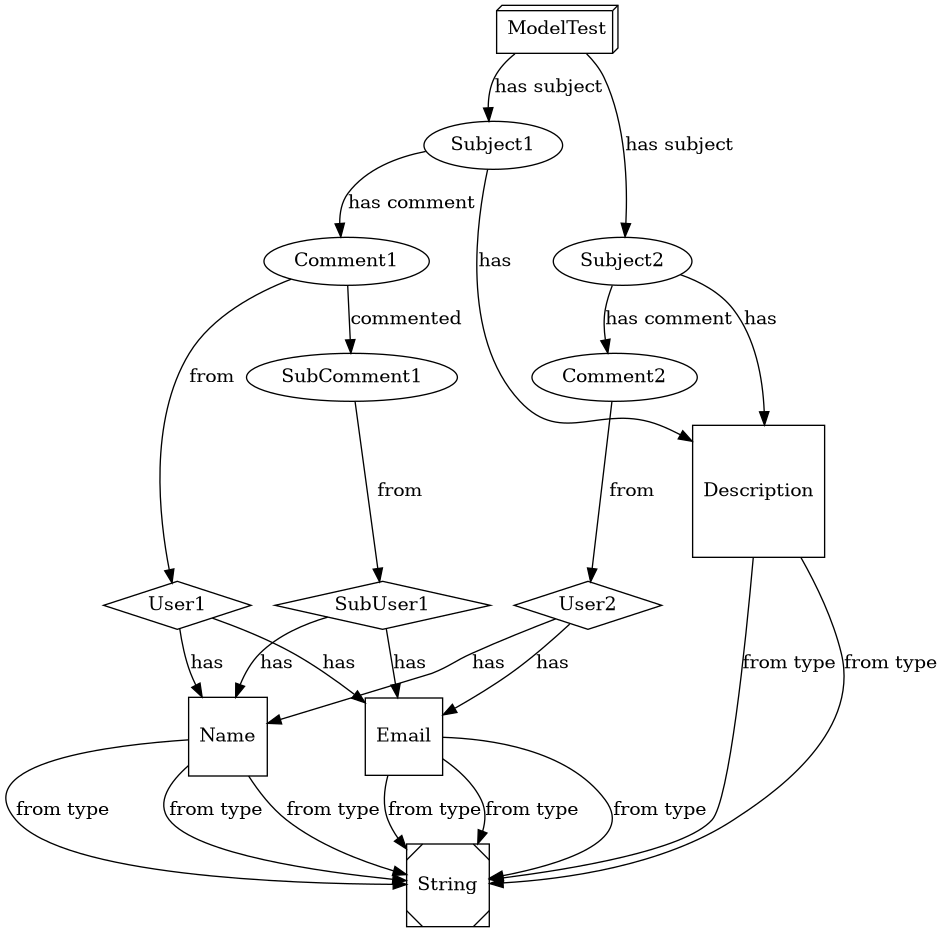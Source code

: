 @startuml
digraph model  {
ModelTest [shape=box3d];
ModelTest -> Subject1 [label="has subject"];
Comment1 [shape=oval];
User1 [shape=diamond];
Comment1 -> User1 [label="from"];
Email [shape=square];
String [shape=Msquare];
User1 -> Email [label="has"];
Email -> String [label="from type"];
Name [shape=square];
String [shape=Msquare];
User1 -> Name [label="has"];
Name -> String [label="from type"];
SubUser1 [shape=diamond];
SubComment1 -> SubUser1 [label="from"];
Comment1 -> SubComment1 [label="commented"];
Email [shape=square];
String [shape=Msquare];
SubUser1 -> Email [label="has"];
Email -> String [label="from type"];
Name [shape=square];
String [shape=Msquare];
SubUser1 -> Name [label="has"];
Name -> String [label="from type"];
Subject1 -> Comment1 [label="has comment"];
Description [shape=square];
String [shape=Msquare];
Subject1 -> Description [label="has"];
Description -> String [label="from type"];

ModelTest -> Subject2 [label="has subject"];
Comment2 [shape=oval];
User2 [shape=diamond];
Comment2 -> User2 [label="from"];
Email [shape=square];
String [shape=Msquare];
User2 -> Email [label="has"];
Email -> String [label="from type"];
Name [shape=square];
String [shape=Msquare];
User2 -> Name [label="has"];
Name -> String [label="from type"];
Subject2 -> Comment2 [label="has comment"];
Description [shape=square];
String [shape=Msquare];
Subject2 -> Description [label="has"];
Description -> String [label="from type"];

}
@enduml 